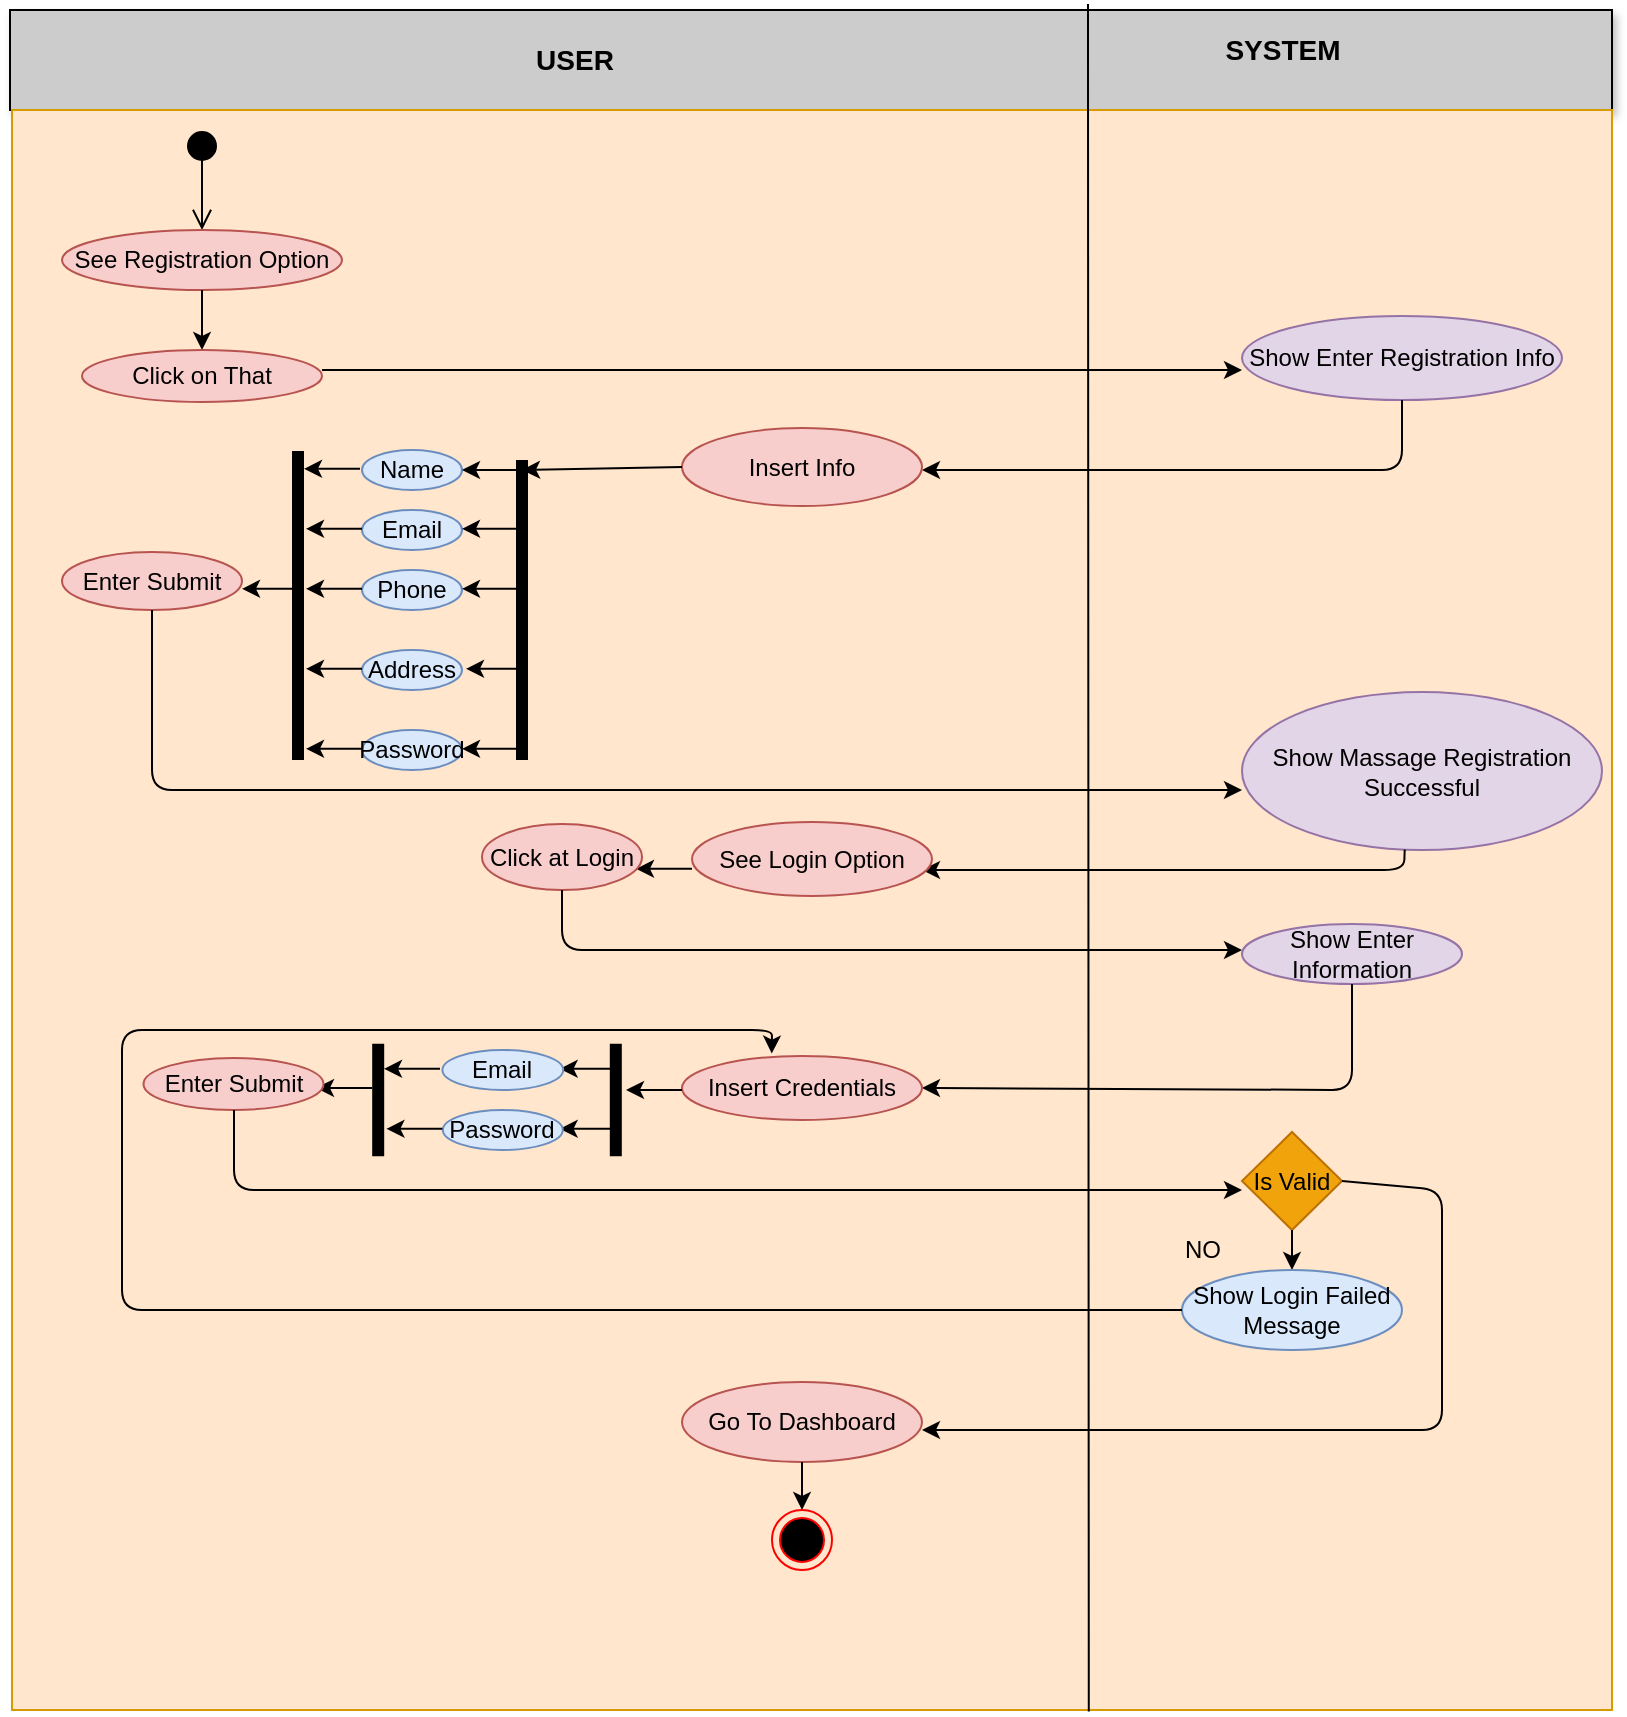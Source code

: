 <mxfile version="15.3.3" type="github">
  <diagram id="aLBhC9BD0_iLDUlXZwY2" name="Page-1">
    <mxGraphModel dx="1984" dy="807" grid="0" gridSize="10" guides="1" tooltips="1" connect="1" arrows="1" fold="1" page="1" pageScale="1" pageWidth="827" pageHeight="1169" math="0" shadow="0">
      <root>
        <mxCell id="0" />
        <mxCell id="1" parent="0" />
        <mxCell id="TY3i5gXGrhV_aE5ErbzZ-2" value="" style="rounded=0;whiteSpace=wrap;html=1;shadow=1;fillColor=#CCCCCC;" parent="1" vertex="1">
          <mxGeometry x="24" y="10" width="801" height="50" as="geometry" />
        </mxCell>
        <mxCell id="TY3i5gXGrhV_aE5ErbzZ-1" value="" style="whiteSpace=wrap;html=1;aspect=fixed;fillColor=#ffe6cc;strokeColor=#d79b00;" parent="1" vertex="1">
          <mxGeometry x="25" y="60" width="800" height="800" as="geometry" />
        </mxCell>
        <mxCell id="iGFWbTWFFla8e0KEa0cu-3" value="" style="html=1;verticalAlign=bottom;startArrow=circle;startFill=1;endArrow=open;startSize=6;endSize=8;strokeColor=#000000;" parent="1" edge="1">
          <mxGeometry width="80" relative="1" as="geometry">
            <mxPoint x="120" y="70" as="sourcePoint" />
            <mxPoint x="120" y="120" as="targetPoint" />
          </mxGeometry>
        </mxCell>
        <mxCell id="iGFWbTWFFla8e0KEa0cu-4" value="See Registration Option" style="ellipse;whiteSpace=wrap;html=1;strokeColor=#b85450;fillColor=#f8cecc;" parent="1" vertex="1">
          <mxGeometry x="50" y="120" width="140" height="30" as="geometry" />
        </mxCell>
        <mxCell id="iGFWbTWFFla8e0KEa0cu-6" value="&lt;b&gt;&lt;font style=&quot;font-size: 14px&quot;&gt;USER&lt;/font&gt;&lt;/b&gt;" style="text;html=1;align=center;verticalAlign=middle;resizable=0;points=[];autosize=1;strokeColor=none;" parent="1" vertex="1">
          <mxGeometry x="281" y="26" width="49" height="18" as="geometry" />
        </mxCell>
        <mxCell id="iGFWbTWFFla8e0KEa0cu-7" value="" style="endArrow=classic;html=1;strokeColor=#000000;exitX=0.5;exitY=1;exitDx=0;exitDy=0;" parent="1" source="iGFWbTWFFla8e0KEa0cu-4" edge="1">
          <mxGeometry width="50" height="50" relative="1" as="geometry">
            <mxPoint x="440" y="260" as="sourcePoint" />
            <mxPoint x="120" y="180" as="targetPoint" />
          </mxGeometry>
        </mxCell>
        <mxCell id="iGFWbTWFFla8e0KEa0cu-8" value="Click on That" style="ellipse;whiteSpace=wrap;html=1;strokeColor=#b85450;fillColor=#f8cecc;" parent="1" vertex="1">
          <mxGeometry x="60" y="180" width="120" height="26" as="geometry" />
        </mxCell>
        <mxCell id="iGFWbTWFFla8e0KEa0cu-9" value="" style="endArrow=classic;html=1;strokeColor=#000000;" parent="1" edge="1">
          <mxGeometry width="50" height="50" relative="1" as="geometry">
            <mxPoint x="180" y="190" as="sourcePoint" />
            <mxPoint x="640" y="190" as="targetPoint" />
          </mxGeometry>
        </mxCell>
        <mxCell id="iGFWbTWFFla8e0KEa0cu-10" value="Show Enter Registration Info" style="ellipse;whiteSpace=wrap;html=1;strokeColor=#9673a6;fillColor=#e1d5e7;" parent="1" vertex="1">
          <mxGeometry x="640" y="163" width="160" height="42" as="geometry" />
        </mxCell>
        <mxCell id="iGFWbTWFFla8e0KEa0cu-11" value="&lt;b&gt;&lt;font style=&quot;font-size: 14px&quot;&gt;SYSTEM&lt;/font&gt;&lt;/b&gt;" style="text;html=1;align=center;verticalAlign=middle;resizable=0;points=[];autosize=1;strokeColor=none;" parent="1" vertex="1">
          <mxGeometry x="626" y="21" width="68" height="18" as="geometry" />
        </mxCell>
        <mxCell id="iGFWbTWFFla8e0KEa0cu-12" value="" style="endArrow=classic;html=1;strokeColor=#000000;exitX=0.5;exitY=1;exitDx=0;exitDy=0;" parent="1" source="iGFWbTWFFla8e0KEa0cu-10" edge="1">
          <mxGeometry width="50" height="50" relative="1" as="geometry">
            <mxPoint x="440" y="250" as="sourcePoint" />
            <mxPoint x="480" y="240" as="targetPoint" />
            <Array as="points">
              <mxPoint x="720" y="240" />
            </Array>
          </mxGeometry>
        </mxCell>
        <mxCell id="iGFWbTWFFla8e0KEa0cu-13" value="Insert Info" style="ellipse;whiteSpace=wrap;html=1;strokeColor=#b85450;fillColor=#f8cecc;" parent="1" vertex="1">
          <mxGeometry x="360" y="219" width="120" height="39" as="geometry" />
        </mxCell>
        <mxCell id="iGFWbTWFFla8e0KEa0cu-14" value="" style="endArrow=classic;html=1;strokeColor=#000000;exitX=0;exitY=0.5;exitDx=0;exitDy=0;" parent="1" source="iGFWbTWFFla8e0KEa0cu-13" edge="1">
          <mxGeometry width="50" height="50" relative="1" as="geometry">
            <mxPoint x="440" y="370" as="sourcePoint" />
            <mxPoint x="280" y="240" as="targetPoint" />
          </mxGeometry>
        </mxCell>
        <mxCell id="iGFWbTWFFla8e0KEa0cu-16" value="" style="shape=line;html=1;strokeWidth=6;rotation=-90;" parent="1" vertex="1">
          <mxGeometry x="205" y="305" width="150" height="10" as="geometry" />
        </mxCell>
        <mxCell id="iGFWbTWFFla8e0KEa0cu-18" value="" style="shape=line;html=1;strokeWidth=6;rotation=-90;" parent="1" vertex="1">
          <mxGeometry x="90.75" y="302.75" width="154.5" height="10" as="geometry" />
        </mxCell>
        <mxCell id="iGFWbTWFFla8e0KEa0cu-19" value="Name" style="ellipse;whiteSpace=wrap;html=1;strokeColor=#6c8ebf;fillColor=#dae8fc;" parent="1" vertex="1">
          <mxGeometry x="200" y="230" width="50" height="20" as="geometry" />
        </mxCell>
        <mxCell id="iGFWbTWFFla8e0KEa0cu-20" value="" style="endArrow=classic;html=1;strokeColor=#000000;entryX=1;entryY=0.5;entryDx=0;entryDy=0;" parent="1" target="iGFWbTWFFla8e0KEa0cu-19" edge="1">
          <mxGeometry width="50" height="50" relative="1" as="geometry">
            <mxPoint x="278" y="240" as="sourcePoint" />
            <mxPoint x="243" y="247" as="targetPoint" />
          </mxGeometry>
        </mxCell>
        <mxCell id="iGFWbTWFFla8e0KEa0cu-21" value="" style="endArrow=classic;html=1;strokeColor=#000000;entryX=1;entryY=0.5;entryDx=0;entryDy=0;" parent="1" edge="1">
          <mxGeometry width="50" height="50" relative="1" as="geometry">
            <mxPoint x="199.0" y="239.41" as="sourcePoint" />
            <mxPoint x="171" y="239.41" as="targetPoint" />
          </mxGeometry>
        </mxCell>
        <mxCell id="iGFWbTWFFla8e0KEa0cu-22" value="Email" style="ellipse;whiteSpace=wrap;html=1;strokeColor=#6c8ebf;fillColor=#dae8fc;" parent="1" vertex="1">
          <mxGeometry x="200" y="260" width="50" height="20" as="geometry" />
        </mxCell>
        <mxCell id="iGFWbTWFFla8e0KEa0cu-23" value="Phone" style="ellipse;whiteSpace=wrap;html=1;strokeColor=#6c8ebf;fillColor=#dae8fc;" parent="1" vertex="1">
          <mxGeometry x="200" y="290" width="50" height="20" as="geometry" />
        </mxCell>
        <mxCell id="iGFWbTWFFla8e0KEa0cu-24" value="Address" style="ellipse;whiteSpace=wrap;html=1;strokeColor=#6c8ebf;fillColor=#dae8fc;" parent="1" vertex="1">
          <mxGeometry x="200" y="330" width="50" height="20" as="geometry" />
        </mxCell>
        <mxCell id="iGFWbTWFFla8e0KEa0cu-25" value="Password" style="ellipse;whiteSpace=wrap;html=1;strokeColor=#6c8ebf;fillColor=#dae8fc;" parent="1" vertex="1">
          <mxGeometry x="200" y="370" width="50" height="20" as="geometry" />
        </mxCell>
        <mxCell id="iGFWbTWFFla8e0KEa0cu-26" value="" style="endArrow=classic;html=1;strokeColor=#000000;entryX=1;entryY=0.5;entryDx=0;entryDy=0;" parent="1" edge="1">
          <mxGeometry width="50" height="50" relative="1" as="geometry">
            <mxPoint x="278.0" y="269.41" as="sourcePoint" />
            <mxPoint x="250" y="269.41" as="targetPoint" />
          </mxGeometry>
        </mxCell>
        <mxCell id="iGFWbTWFFla8e0KEa0cu-27" value="" style="endArrow=classic;html=1;strokeColor=#000000;entryX=1;entryY=0.5;entryDx=0;entryDy=0;" parent="1" edge="1">
          <mxGeometry width="50" height="50" relative="1" as="geometry">
            <mxPoint x="278.0" y="299.41" as="sourcePoint" />
            <mxPoint x="250" y="299.41" as="targetPoint" />
          </mxGeometry>
        </mxCell>
        <mxCell id="iGFWbTWFFla8e0KEa0cu-28" value="" style="endArrow=classic;html=1;strokeColor=#000000;entryX=1;entryY=0.5;entryDx=0;entryDy=0;" parent="1" edge="1">
          <mxGeometry width="50" height="50" relative="1" as="geometry">
            <mxPoint x="280.0" y="339.41" as="sourcePoint" />
            <mxPoint x="252" y="339.41" as="targetPoint" />
          </mxGeometry>
        </mxCell>
        <mxCell id="iGFWbTWFFla8e0KEa0cu-29" value="" style="endArrow=classic;html=1;strokeColor=#000000;entryX=1;entryY=0.5;entryDx=0;entryDy=0;" parent="1" edge="1">
          <mxGeometry width="50" height="50" relative="1" as="geometry">
            <mxPoint x="278.0" y="379.41" as="sourcePoint" />
            <mxPoint x="250" y="379.41" as="targetPoint" />
          </mxGeometry>
        </mxCell>
        <mxCell id="iGFWbTWFFla8e0KEa0cu-30" value="" style="endArrow=classic;html=1;strokeColor=#000000;entryX=1;entryY=0.5;entryDx=0;entryDy=0;" parent="1" edge="1">
          <mxGeometry width="50" height="50" relative="1" as="geometry">
            <mxPoint x="200.0" y="269.41" as="sourcePoint" />
            <mxPoint x="172" y="269.41" as="targetPoint" />
          </mxGeometry>
        </mxCell>
        <mxCell id="iGFWbTWFFla8e0KEa0cu-31" value="" style="endArrow=classic;html=1;strokeColor=#000000;entryX=1;entryY=0.5;entryDx=0;entryDy=0;" parent="1" edge="1">
          <mxGeometry width="50" height="50" relative="1" as="geometry">
            <mxPoint x="200.0" y="299.41" as="sourcePoint" />
            <mxPoint x="172" y="299.41" as="targetPoint" />
          </mxGeometry>
        </mxCell>
        <mxCell id="iGFWbTWFFla8e0KEa0cu-32" value="" style="endArrow=classic;html=1;strokeColor=#000000;entryX=1;entryY=0.5;entryDx=0;entryDy=0;" parent="1" edge="1">
          <mxGeometry width="50" height="50" relative="1" as="geometry">
            <mxPoint x="200.0" y="339.41" as="sourcePoint" />
            <mxPoint x="172" y="339.41" as="targetPoint" />
          </mxGeometry>
        </mxCell>
        <mxCell id="iGFWbTWFFla8e0KEa0cu-33" value="" style="endArrow=classic;html=1;strokeColor=#000000;entryX=1;entryY=0.5;entryDx=0;entryDy=0;" parent="1" edge="1">
          <mxGeometry width="50" height="50" relative="1" as="geometry">
            <mxPoint x="200.0" y="379.41" as="sourcePoint" />
            <mxPoint x="172" y="379.41" as="targetPoint" />
          </mxGeometry>
        </mxCell>
        <mxCell id="iGFWbTWFFla8e0KEa0cu-34" value="" style="endArrow=classic;html=1;strokeColor=#000000;entryX=1;entryY=0.5;entryDx=0;entryDy=0;" parent="1" edge="1">
          <mxGeometry width="50" height="50" relative="1" as="geometry">
            <mxPoint x="168.0" y="299.41" as="sourcePoint" />
            <mxPoint x="140" y="299.41" as="targetPoint" />
          </mxGeometry>
        </mxCell>
        <mxCell id="iGFWbTWFFla8e0KEa0cu-35" value="Enter Submit" style="ellipse;whiteSpace=wrap;html=1;strokeColor=#b85450;fillColor=#f8cecc;" parent="1" vertex="1">
          <mxGeometry x="50" y="281" width="90" height="29" as="geometry" />
        </mxCell>
        <mxCell id="iGFWbTWFFla8e0KEa0cu-36" value="" style="endArrow=classic;html=1;strokeColor=#000000;exitX=0.5;exitY=1;exitDx=0;exitDy=0;" parent="1" source="iGFWbTWFFla8e0KEa0cu-35" edge="1">
          <mxGeometry width="50" height="50" relative="1" as="geometry">
            <mxPoint x="440" y="370" as="sourcePoint" />
            <mxPoint x="640" y="400" as="targetPoint" />
            <Array as="points">
              <mxPoint x="95" y="400" />
            </Array>
          </mxGeometry>
        </mxCell>
        <mxCell id="iGFWbTWFFla8e0KEa0cu-37" value="Show Massage Registration Successful" style="ellipse;whiteSpace=wrap;html=1;strokeColor=#9673a6;fillColor=#e1d5e7;" parent="1" vertex="1">
          <mxGeometry x="640" y="351" width="180" height="79" as="geometry" />
        </mxCell>
        <mxCell id="iGFWbTWFFla8e0KEa0cu-38" value="" style="endArrow=classic;html=1;strokeColor=#000000;exitX=0.452;exitY=0.997;exitDx=0;exitDy=0;exitPerimeter=0;" parent="1" source="iGFWbTWFFla8e0KEa0cu-37" edge="1">
          <mxGeometry width="50" height="50" relative="1" as="geometry">
            <mxPoint x="440" y="480" as="sourcePoint" />
            <mxPoint x="480" y="440" as="targetPoint" />
            <Array as="points">
              <mxPoint x="721" y="440" />
            </Array>
          </mxGeometry>
        </mxCell>
        <mxCell id="iGFWbTWFFla8e0KEa0cu-39" value="See Login Option" style="ellipse;whiteSpace=wrap;html=1;strokeColor=#b85450;fillColor=#f8cecc;" parent="1" vertex="1">
          <mxGeometry x="365" y="416" width="120" height="37" as="geometry" />
        </mxCell>
        <mxCell id="iGFWbTWFFla8e0KEa0cu-40" value="" style="endArrow=classic;html=1;strokeColor=#000000;entryX=1;entryY=0.5;entryDx=0;entryDy=0;" parent="1" edge="1">
          <mxGeometry width="50" height="50" relative="1" as="geometry">
            <mxPoint x="365.0" y="439.41" as="sourcePoint" />
            <mxPoint x="337" y="439.41" as="targetPoint" />
          </mxGeometry>
        </mxCell>
        <mxCell id="iGFWbTWFFla8e0KEa0cu-41" value="Click at Login" style="ellipse;whiteSpace=wrap;html=1;strokeColor=#b85450;fillColor=#f8cecc;" parent="1" vertex="1">
          <mxGeometry x="260" y="417" width="80" height="33" as="geometry" />
        </mxCell>
        <mxCell id="iGFWbTWFFla8e0KEa0cu-42" value="" style="endArrow=classic;html=1;strokeColor=#000000;exitX=0.5;exitY=1;exitDx=0;exitDy=0;" parent="1" source="iGFWbTWFFla8e0KEa0cu-41" edge="1">
          <mxGeometry width="50" height="50" relative="1" as="geometry">
            <mxPoint x="440" y="600" as="sourcePoint" />
            <mxPoint x="640" y="480" as="targetPoint" />
            <Array as="points">
              <mxPoint x="300" y="480" />
            </Array>
          </mxGeometry>
        </mxCell>
        <mxCell id="iGFWbTWFFla8e0KEa0cu-43" value="Show Enter Information" style="ellipse;whiteSpace=wrap;html=1;strokeColor=#9673a6;fillColor=#e1d5e7;" parent="1" vertex="1">
          <mxGeometry x="640" y="467" width="110" height="30" as="geometry" />
        </mxCell>
        <mxCell id="iGFWbTWFFla8e0KEa0cu-44" value="" style="endArrow=classic;html=1;strokeColor=#000000;exitX=0.5;exitY=1;exitDx=0;exitDy=0;entryX=1;entryY=0.5;entryDx=0;entryDy=0;" parent="1" source="iGFWbTWFFla8e0KEa0cu-43" target="iGFWbTWFFla8e0KEa0cu-45" edge="1">
          <mxGeometry width="50" height="50" relative="1" as="geometry">
            <mxPoint x="440" y="480" as="sourcePoint" />
            <mxPoint x="480" y="520" as="targetPoint" />
            <Array as="points">
              <mxPoint x="695" y="550" />
            </Array>
          </mxGeometry>
        </mxCell>
        <mxCell id="iGFWbTWFFla8e0KEa0cu-45" value="Insert Credentials" style="ellipse;whiteSpace=wrap;html=1;strokeColor=#b85450;fillColor=#f8cecc;" parent="1" vertex="1">
          <mxGeometry x="360" y="533" width="120" height="32" as="geometry" />
        </mxCell>
        <mxCell id="iGFWbTWFFla8e0KEa0cu-46" value="" style="endArrow=classic;html=1;strokeColor=#000000;entryX=1;entryY=0.5;entryDx=0;entryDy=0;" parent="1" edge="1">
          <mxGeometry width="50" height="50" relative="1" as="geometry">
            <mxPoint x="360.0" y="550" as="sourcePoint" />
            <mxPoint x="332" y="550" as="targetPoint" />
          </mxGeometry>
        </mxCell>
        <mxCell id="iGFWbTWFFla8e0KEa0cu-47" value="" style="shape=line;html=1;strokeWidth=6;rotation=-90;" parent="1" vertex="1">
          <mxGeometry x="298.81" y="550" width="56.19" height="10" as="geometry" />
        </mxCell>
        <mxCell id="iGFWbTWFFla8e0KEa0cu-48" value="" style="endArrow=classic;html=1;strokeColor=#000000;entryX=1;entryY=0.5;entryDx=0;entryDy=0;" parent="1" edge="1">
          <mxGeometry width="50" height="50" relative="1" as="geometry">
            <mxPoint x="326.81" y="539.41" as="sourcePoint" />
            <mxPoint x="298.81" y="539.41" as="targetPoint" />
          </mxGeometry>
        </mxCell>
        <mxCell id="iGFWbTWFFla8e0KEa0cu-49" value="" style="endArrow=classic;html=1;strokeColor=#000000;entryX=1;entryY=0.5;entryDx=0;entryDy=0;" parent="1" edge="1">
          <mxGeometry width="50" height="50" relative="1" as="geometry">
            <mxPoint x="326.81" y="569.41" as="sourcePoint" />
            <mxPoint x="298.81" y="569.41" as="targetPoint" />
          </mxGeometry>
        </mxCell>
        <mxCell id="iGFWbTWFFla8e0KEa0cu-50" value="Email" style="ellipse;whiteSpace=wrap;html=1;strokeColor=#6c8ebf;fillColor=#dae8fc;" parent="1" vertex="1">
          <mxGeometry x="240.21" y="530" width="60.41" height="20" as="geometry" />
        </mxCell>
        <mxCell id="iGFWbTWFFla8e0KEa0cu-51" value="Password" style="ellipse;whiteSpace=wrap;html=1;strokeColor=#6c8ebf;fillColor=#dae8fc;" parent="1" vertex="1">
          <mxGeometry x="240.41" y="560" width="60" height="20" as="geometry" />
        </mxCell>
        <mxCell id="iGFWbTWFFla8e0KEa0cu-52" value="" style="endArrow=classic;html=1;strokeColor=#000000;entryX=1;entryY=0.5;entryDx=0;entryDy=0;" parent="1" edge="1">
          <mxGeometry width="50" height="50" relative="1" as="geometry">
            <mxPoint x="239.0" y="539.41" as="sourcePoint" />
            <mxPoint x="211" y="539.41" as="targetPoint" />
          </mxGeometry>
        </mxCell>
        <mxCell id="iGFWbTWFFla8e0KEa0cu-53" value="" style="endArrow=classic;html=1;strokeColor=#000000;entryX=1;entryY=0.5;entryDx=0;entryDy=0;" parent="1" edge="1">
          <mxGeometry width="50" height="50" relative="1" as="geometry">
            <mxPoint x="240.21" y="569.41" as="sourcePoint" />
            <mxPoint x="212.21" y="569.41" as="targetPoint" />
          </mxGeometry>
        </mxCell>
        <mxCell id="iGFWbTWFFla8e0KEa0cu-54" value="" style="shape=line;html=1;strokeWidth=6;rotation=-90;" parent="1" vertex="1">
          <mxGeometry x="180.0" y="550" width="56.19" height="10" as="geometry" />
        </mxCell>
        <mxCell id="iGFWbTWFFla8e0KEa0cu-55" value="" style="endArrow=classic;html=1;strokeColor=#000000;entryX=1;entryY=0.5;entryDx=0;entryDy=0;" parent="1" edge="1">
          <mxGeometry width="50" height="50" relative="1" as="geometry">
            <mxPoint x="205.0" y="549" as="sourcePoint" />
            <mxPoint x="177" y="549" as="targetPoint" />
          </mxGeometry>
        </mxCell>
        <mxCell id="iGFWbTWFFla8e0KEa0cu-56" value="Enter Submit" style="ellipse;whiteSpace=wrap;html=1;strokeColor=#b85450;fillColor=#f8cecc;" parent="1" vertex="1">
          <mxGeometry x="90.75" y="534" width="90" height="26" as="geometry" />
        </mxCell>
        <mxCell id="iGFWbTWFFla8e0KEa0cu-57" value="" style="endArrow=classic;html=1;strokeColor=#000000;" parent="1" edge="1">
          <mxGeometry width="50" height="50" relative="1" as="geometry">
            <mxPoint x="136" y="560" as="sourcePoint" />
            <mxPoint x="640" y="600" as="targetPoint" />
            <Array as="points">
              <mxPoint x="136" y="600" />
            </Array>
          </mxGeometry>
        </mxCell>
        <mxCell id="iGFWbTWFFla8e0KEa0cu-58" value="Is Valid" style="rhombus;whiteSpace=wrap;html=1;strokeColor=#BD7000;fillColor=#f0a30a;fontColor=#000000;" parent="1" vertex="1">
          <mxGeometry x="640" y="571" width="50" height="49" as="geometry" />
        </mxCell>
        <mxCell id="iGFWbTWFFla8e0KEa0cu-59" value="" style="endArrow=classic;html=1;strokeColor=#000000;exitX=0.5;exitY=1;exitDx=0;exitDy=0;" parent="1" source="iGFWbTWFFla8e0KEa0cu-58" edge="1">
          <mxGeometry width="50" height="50" relative="1" as="geometry">
            <mxPoint x="440" y="720" as="sourcePoint" />
            <mxPoint x="665" y="640" as="targetPoint" />
          </mxGeometry>
        </mxCell>
        <mxCell id="iGFWbTWFFla8e0KEa0cu-60" value="Show Login Failed Message" style="ellipse;whiteSpace=wrap;html=1;strokeColor=#6c8ebf;fillColor=#dae8fc;" parent="1" vertex="1">
          <mxGeometry x="610" y="640" width="110" height="40" as="geometry" />
        </mxCell>
        <mxCell id="iGFWbTWFFla8e0KEa0cu-61" value="" style="endArrow=classic;html=1;strokeColor=#000000;exitX=0;exitY=0.5;exitDx=0;exitDy=0;entryX=0.374;entryY=-0.038;entryDx=0;entryDy=0;entryPerimeter=0;" parent="1" source="iGFWbTWFFla8e0KEa0cu-60" target="iGFWbTWFFla8e0KEa0cu-45" edge="1">
          <mxGeometry width="50" height="50" relative="1" as="geometry">
            <mxPoint x="440" y="600" as="sourcePoint" />
            <mxPoint x="490" y="550" as="targetPoint" />
            <Array as="points">
              <mxPoint x="80" y="660" />
              <mxPoint x="80" y="520" />
              <mxPoint x="405" y="520" />
            </Array>
          </mxGeometry>
        </mxCell>
        <mxCell id="iGFWbTWFFla8e0KEa0cu-62" value="NO" style="text;html=1;align=center;verticalAlign=middle;resizable=0;points=[];autosize=1;strokeColor=none;" parent="1" vertex="1">
          <mxGeometry x="605" y="620" width="30" height="20" as="geometry" />
        </mxCell>
        <mxCell id="iGFWbTWFFla8e0KEa0cu-63" value="" style="endArrow=classic;html=1;strokeColor=#000000;exitX=1;exitY=0.5;exitDx=0;exitDy=0;" parent="1" source="iGFWbTWFFla8e0KEa0cu-58" edge="1">
          <mxGeometry width="50" height="50" relative="1" as="geometry">
            <mxPoint x="440" y="600" as="sourcePoint" />
            <mxPoint x="480" y="720" as="targetPoint" />
            <Array as="points">
              <mxPoint x="740" y="600" />
              <mxPoint x="740" y="720" />
            </Array>
          </mxGeometry>
        </mxCell>
        <mxCell id="iGFWbTWFFla8e0KEa0cu-64" value="Go To Dashboard" style="ellipse;whiteSpace=wrap;html=1;strokeColor=#b85450;fillColor=#f8cecc;" parent="1" vertex="1">
          <mxGeometry x="360" y="696" width="120" height="40" as="geometry" />
        </mxCell>
        <mxCell id="iGFWbTWFFla8e0KEa0cu-65" value="" style="endArrow=classic;html=1;strokeColor=#000000;exitX=0.5;exitY=1;exitDx=0;exitDy=0;" parent="1" source="iGFWbTWFFla8e0KEa0cu-64" edge="1">
          <mxGeometry width="50" height="50" relative="1" as="geometry">
            <mxPoint x="440" y="600" as="sourcePoint" />
            <mxPoint x="420" y="760" as="targetPoint" />
          </mxGeometry>
        </mxCell>
        <mxCell id="iGFWbTWFFla8e0KEa0cu-66" value="" style="ellipse;html=1;shape=endState;fillColor=#000000;strokeColor=#ff0000;" parent="1" vertex="1">
          <mxGeometry x="405" y="760" width="30" height="30" as="geometry" />
        </mxCell>
        <mxCell id="iGFWbTWFFla8e0KEa0cu-67" value="" style="endArrow=none;html=1;strokeColor=#000000;exitX=0.673;exitY=1.001;exitDx=0;exitDy=0;exitPerimeter=0;" parent="1" source="TY3i5gXGrhV_aE5ErbzZ-1" edge="1">
          <mxGeometry width="50" height="50" relative="1" as="geometry">
            <mxPoint x="560" y="800" as="sourcePoint" />
            <mxPoint x="563" y="7" as="targetPoint" />
            <Array as="points">
              <mxPoint x="563" y="30" />
            </Array>
          </mxGeometry>
        </mxCell>
      </root>
    </mxGraphModel>
  </diagram>
</mxfile>
